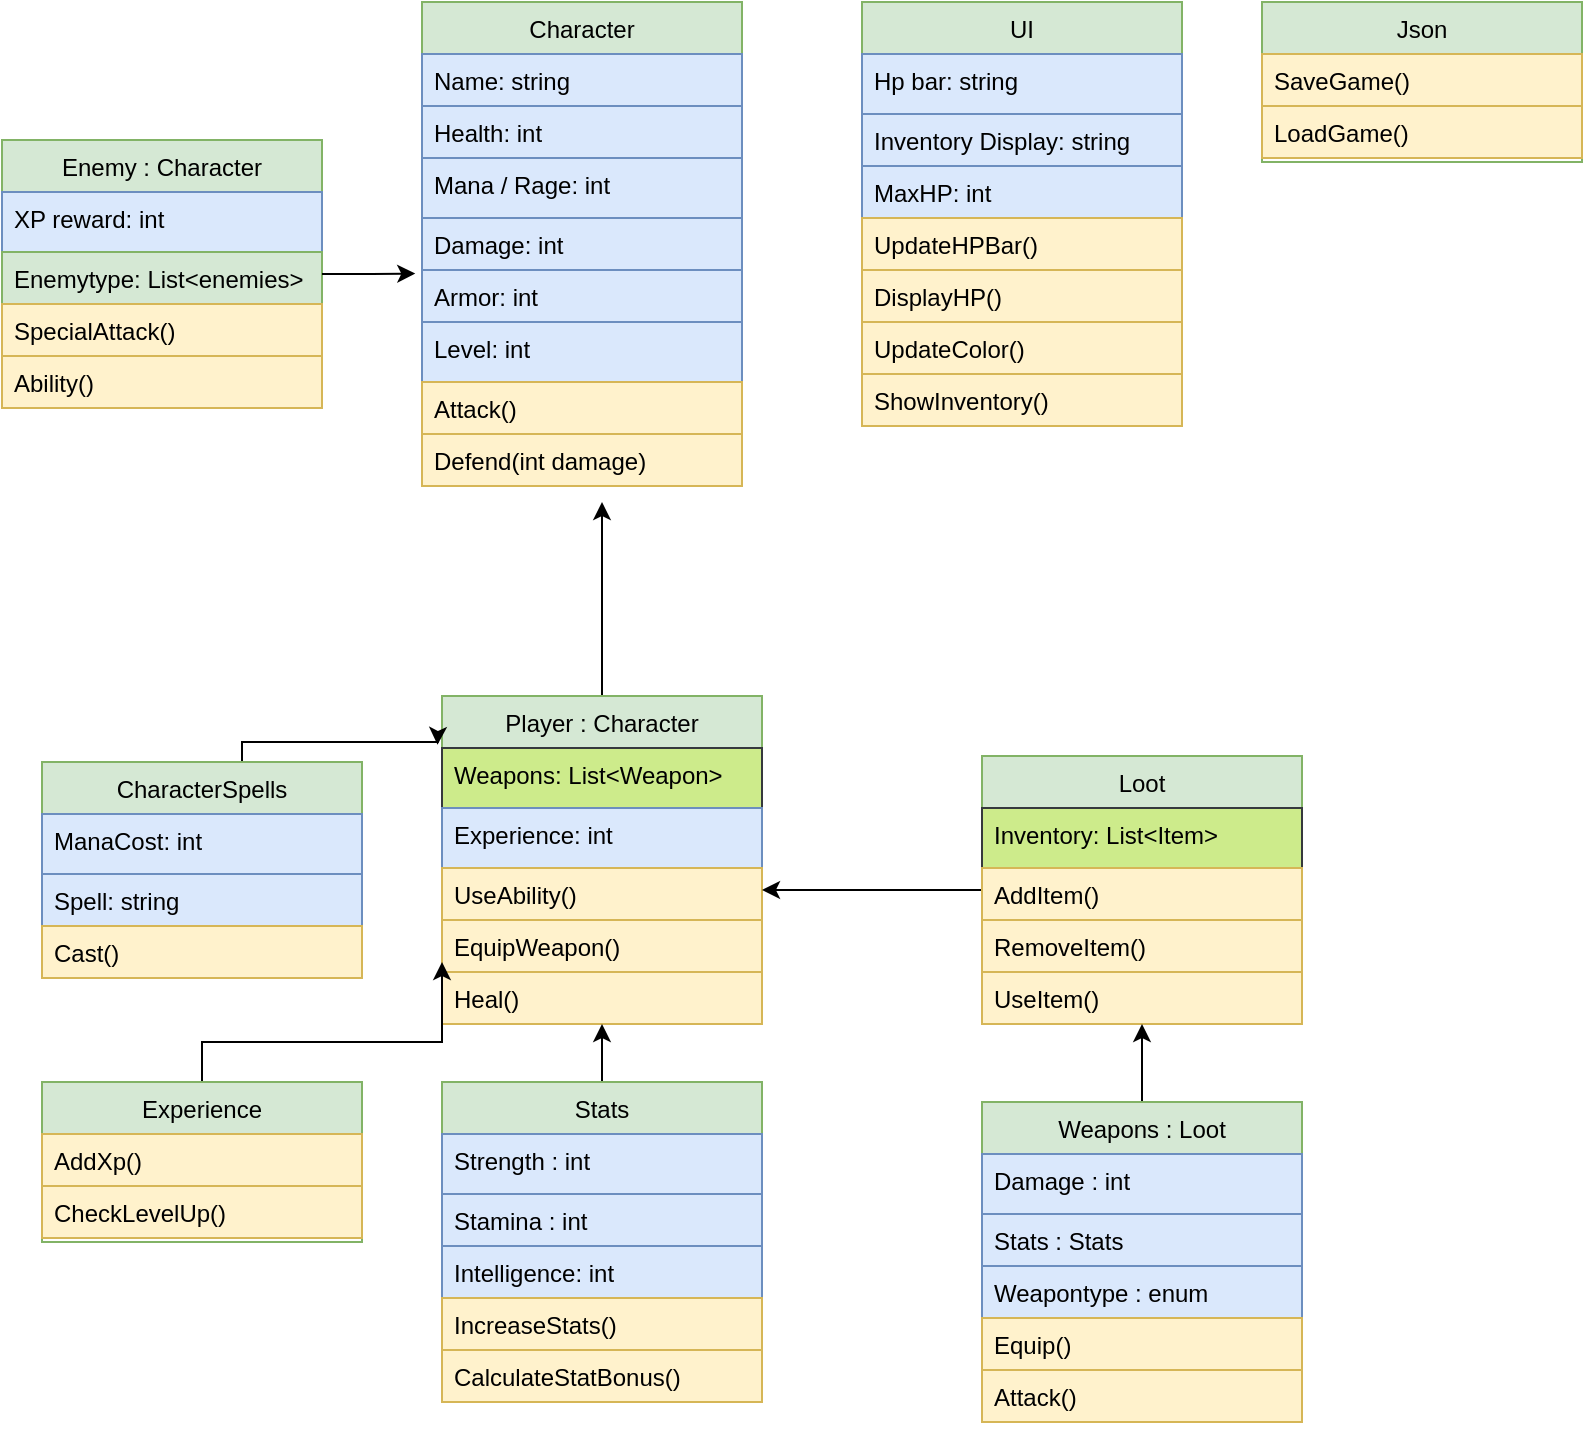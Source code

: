 <mxfile version="24.8.0">
  <diagram id="C5RBs43oDa-KdzZeNtuy" name="Page-1">
    <mxGraphModel dx="2389" dy="853" grid="1" gridSize="10" guides="1" tooltips="1" connect="1" arrows="1" fold="1" page="1" pageScale="1" pageWidth="827" pageHeight="1169" math="0" shadow="0">
      <root>
        <mxCell id="WIyWlLk6GJQsqaUBKTNV-0" />
        <mxCell id="WIyWlLk6GJQsqaUBKTNV-1" parent="WIyWlLk6GJQsqaUBKTNV-0" />
        <mxCell id="zkfFHV4jXpPFQw0GAbJ--17" value="Enemy : Character" style="swimlane;fontStyle=0;align=center;verticalAlign=top;childLayout=stackLayout;horizontal=1;startSize=26;horizontalStack=0;resizeParent=1;resizeLast=0;collapsible=1;marginBottom=0;rounded=0;shadow=0;strokeWidth=1;fillColor=#d5e8d4;strokeColor=#82b366;" parent="WIyWlLk6GJQsqaUBKTNV-1" vertex="1">
          <mxGeometry x="-190" y="199" width="160" height="134" as="geometry">
            <mxRectangle x="550" y="140" width="160" height="26" as="alternateBounds" />
          </mxGeometry>
        </mxCell>
        <mxCell id="zkfFHV4jXpPFQw0GAbJ--22" value="XP reward: int" style="text;align=left;verticalAlign=top;spacingLeft=4;spacingRight=4;overflow=hidden;rotatable=0;points=[[0,0.5],[1,0.5]];portConstraint=eastwest;rounded=0;shadow=0;html=0;fillColor=#dae8fc;strokeColor=#6c8ebf;" parent="zkfFHV4jXpPFQw0GAbJ--17" vertex="1">
          <mxGeometry y="26" width="160" height="30" as="geometry" />
        </mxCell>
        <mxCell id="nhn0MuyC_1fotS9on-xs-2" value="Enemytype: List&lt;enemies&gt; " style="text;align=left;verticalAlign=top;spacingLeft=4;spacingRight=4;overflow=hidden;rotatable=0;points=[[0,0.5],[1,0.5]];portConstraint=eastwest;fillColor=#d5e8d4;strokeColor=#82b366;" vertex="1" parent="zkfFHV4jXpPFQw0GAbJ--17">
          <mxGeometry y="56" width="160" height="26" as="geometry" />
        </mxCell>
        <mxCell id="zkfFHV4jXpPFQw0GAbJ--18" value="SpecialAttack()" style="text;align=left;verticalAlign=top;spacingLeft=4;spacingRight=4;overflow=hidden;rotatable=0;points=[[0,0.5],[1,0.5]];portConstraint=eastwest;fillColor=#fff2cc;strokeColor=#d6b656;" parent="zkfFHV4jXpPFQw0GAbJ--17" vertex="1">
          <mxGeometry y="82" width="160" height="26" as="geometry" />
        </mxCell>
        <mxCell id="zkfFHV4jXpPFQw0GAbJ--19" value="Ability()" style="text;align=left;verticalAlign=top;spacingLeft=4;spacingRight=4;overflow=hidden;rotatable=0;points=[[0,0.5],[1,0.5]];portConstraint=eastwest;rounded=0;shadow=0;html=0;fillColor=#fff2cc;strokeColor=#d6b656;" parent="zkfFHV4jXpPFQw0GAbJ--17" vertex="1">
          <mxGeometry y="108" width="160" height="26" as="geometry" />
        </mxCell>
        <mxCell id="nhn0MuyC_1fotS9on-xs-3" value="Character" style="swimlane;fontStyle=0;align=center;verticalAlign=top;childLayout=stackLayout;horizontal=1;startSize=26;horizontalStack=0;resizeParent=1;resizeLast=0;collapsible=1;marginBottom=0;rounded=0;shadow=0;strokeWidth=1;fillColor=#d5e8d4;strokeColor=#82b366;" vertex="1" parent="WIyWlLk6GJQsqaUBKTNV-1">
          <mxGeometry x="20" y="130" width="160" height="242" as="geometry">
            <mxRectangle x="550" y="140" width="160" height="26" as="alternateBounds" />
          </mxGeometry>
        </mxCell>
        <mxCell id="nhn0MuyC_1fotS9on-xs-4" value="Name: string" style="text;align=left;verticalAlign=top;spacingLeft=4;spacingRight=4;overflow=hidden;rotatable=0;points=[[0,0.5],[1,0.5]];portConstraint=eastwest;fillColor=#dae8fc;strokeColor=#6c8ebf;" vertex="1" parent="nhn0MuyC_1fotS9on-xs-3">
          <mxGeometry y="26" width="160" height="26" as="geometry" />
        </mxCell>
        <mxCell id="nhn0MuyC_1fotS9on-xs-5" value="Health: int" style="text;align=left;verticalAlign=top;spacingLeft=4;spacingRight=4;overflow=hidden;rotatable=0;points=[[0,0.5],[1,0.5]];portConstraint=eastwest;rounded=0;shadow=0;html=0;fillColor=#dae8fc;strokeColor=#6c8ebf;" vertex="1" parent="nhn0MuyC_1fotS9on-xs-3">
          <mxGeometry y="52" width="160" height="26" as="geometry" />
        </mxCell>
        <mxCell id="nhn0MuyC_1fotS9on-xs-8" value="Mana / Rage: int" style="text;align=left;verticalAlign=top;spacingLeft=4;spacingRight=4;overflow=hidden;rotatable=0;points=[[0,0.5],[1,0.5]];portConstraint=eastwest;rounded=0;shadow=0;html=0;fillColor=#dae8fc;strokeColor=#6c8ebf;" vertex="1" parent="nhn0MuyC_1fotS9on-xs-3">
          <mxGeometry y="78" width="160" height="30" as="geometry" />
        </mxCell>
        <mxCell id="nhn0MuyC_1fotS9on-xs-6" value="Damage: int" style="text;align=left;verticalAlign=top;spacingLeft=4;spacingRight=4;overflow=hidden;rotatable=0;points=[[0,0.5],[1,0.5]];portConstraint=eastwest;rounded=0;shadow=0;html=0;fillColor=#dae8fc;strokeColor=#6c8ebf;" vertex="1" parent="nhn0MuyC_1fotS9on-xs-3">
          <mxGeometry y="108" width="160" height="26" as="geometry" />
        </mxCell>
        <mxCell id="nhn0MuyC_1fotS9on-xs-7" value="Armor: int" style="text;align=left;verticalAlign=top;spacingLeft=4;spacingRight=4;overflow=hidden;rotatable=0;points=[[0,0.5],[1,0.5]];portConstraint=eastwest;rounded=0;shadow=0;html=0;fillColor=#dae8fc;strokeColor=#6c8ebf;" vertex="1" parent="nhn0MuyC_1fotS9on-xs-3">
          <mxGeometry y="134" width="160" height="26" as="geometry" />
        </mxCell>
        <mxCell id="nhn0MuyC_1fotS9on-xs-17" value="Level: int" style="text;align=left;verticalAlign=top;spacingLeft=4;spacingRight=4;overflow=hidden;rotatable=0;points=[[0,0.5],[1,0.5]];portConstraint=eastwest;rounded=0;shadow=0;html=0;fillColor=#dae8fc;strokeColor=#6c8ebf;" vertex="1" parent="nhn0MuyC_1fotS9on-xs-3">
          <mxGeometry y="160" width="160" height="30" as="geometry" />
        </mxCell>
        <mxCell id="zkfFHV4jXpPFQw0GAbJ--24" value="Attack()" style="text;align=left;verticalAlign=top;spacingLeft=4;spacingRight=4;overflow=hidden;rotatable=0;points=[[0,0.5],[1,0.5]];portConstraint=eastwest;fillColor=#fff2cc;strokeColor=#d6b656;" parent="nhn0MuyC_1fotS9on-xs-3" vertex="1">
          <mxGeometry y="190" width="160" height="26" as="geometry" />
        </mxCell>
        <mxCell id="nhn0MuyC_1fotS9on-xs-1" value="Defend(int damage)" style="text;align=left;verticalAlign=top;spacingLeft=4;spacingRight=4;overflow=hidden;rotatable=0;points=[[0,0.5],[1,0.5]];portConstraint=eastwest;fillColor=#fff2cc;strokeColor=#d6b656;" vertex="1" parent="nhn0MuyC_1fotS9on-xs-3">
          <mxGeometry y="216" width="160" height="26" as="geometry" />
        </mxCell>
        <mxCell id="nhn0MuyC_1fotS9on-xs-98" style="edgeStyle=orthogonalEdgeStyle;rounded=0;orthogonalLoop=1;jettySize=auto;html=1;" edge="1" parent="WIyWlLk6GJQsqaUBKTNV-1" source="nhn0MuyC_1fotS9on-xs-23">
          <mxGeometry relative="1" as="geometry">
            <mxPoint x="110" y="380" as="targetPoint" />
          </mxGeometry>
        </mxCell>
        <mxCell id="nhn0MuyC_1fotS9on-xs-23" value="Player : Character" style="swimlane;fontStyle=0;align=center;verticalAlign=top;childLayout=stackLayout;horizontal=1;startSize=26;horizontalStack=0;resizeParent=1;resizeLast=0;collapsible=1;marginBottom=0;rounded=0;shadow=0;strokeWidth=1;fillColor=#d5e8d4;strokeColor=#82b366;" vertex="1" parent="WIyWlLk6GJQsqaUBKTNV-1">
          <mxGeometry x="30" y="477" width="160" height="164" as="geometry">
            <mxRectangle x="550" y="140" width="160" height="26" as="alternateBounds" />
          </mxGeometry>
        </mxCell>
        <mxCell id="nhn0MuyC_1fotS9on-xs-0" value="Weapons: List&lt;Weapon&gt;" style="text;align=left;verticalAlign=top;spacingLeft=4;spacingRight=4;overflow=hidden;rotatable=0;points=[[0,0.5],[1,0.5]];portConstraint=eastwest;rounded=0;shadow=0;html=0;fillColor=#cdeb8b;strokeColor=#36393d;" vertex="1" parent="nhn0MuyC_1fotS9on-xs-23">
          <mxGeometry y="26" width="160" height="30" as="geometry" />
        </mxCell>
        <mxCell id="nhn0MuyC_1fotS9on-xs-16" value="Experience: int&#xa;" style="text;align=left;verticalAlign=top;spacingLeft=4;spacingRight=4;overflow=hidden;rotatable=0;points=[[0,0.5],[1,0.5]];portConstraint=eastwest;rounded=0;shadow=0;html=0;fillColor=#dae8fc;strokeColor=#6c8ebf;" vertex="1" parent="nhn0MuyC_1fotS9on-xs-23">
          <mxGeometry y="56" width="160" height="30" as="geometry" />
        </mxCell>
        <mxCell id="nhn0MuyC_1fotS9on-xs-27" value="UseAbility()" style="text;align=left;verticalAlign=top;spacingLeft=4;spacingRight=4;overflow=hidden;rotatable=0;points=[[0,0.5],[1,0.5]];portConstraint=eastwest;fillColor=#fff2cc;strokeColor=#d6b656;" vertex="1" parent="nhn0MuyC_1fotS9on-xs-23">
          <mxGeometry y="86" width="160" height="26" as="geometry" />
        </mxCell>
        <mxCell id="nhn0MuyC_1fotS9on-xs-28" value="EquipWeapon()" style="text;align=left;verticalAlign=top;spacingLeft=4;spacingRight=4;overflow=hidden;rotatable=0;points=[[0,0.5],[1,0.5]];portConstraint=eastwest;rounded=0;shadow=0;html=0;fillColor=#fff2cc;strokeColor=#d6b656;" vertex="1" parent="nhn0MuyC_1fotS9on-xs-23">
          <mxGeometry y="112" width="160" height="26" as="geometry" />
        </mxCell>
        <mxCell id="nhn0MuyC_1fotS9on-xs-20" value="Heal()" style="text;align=left;verticalAlign=top;spacingLeft=4;spacingRight=4;overflow=hidden;rotatable=0;points=[[0,0.5],[1,0.5]];portConstraint=eastwest;fillColor=#fff2cc;strokeColor=#d6b656;" vertex="1" parent="nhn0MuyC_1fotS9on-xs-23">
          <mxGeometry y="138" width="160" height="26" as="geometry" />
        </mxCell>
        <mxCell id="nhn0MuyC_1fotS9on-xs-101" style="edgeStyle=orthogonalEdgeStyle;rounded=0;orthogonalLoop=1;jettySize=auto;html=1;" edge="1" parent="nhn0MuyC_1fotS9on-xs-23">
          <mxGeometry relative="1" as="geometry">
            <mxPoint x="-120" y="206" as="sourcePoint" />
            <mxPoint y="133" as="targetPoint" />
            <Array as="points">
              <mxPoint x="-120" y="173" />
              <mxPoint y="173" />
            </Array>
          </mxGeometry>
        </mxCell>
        <mxCell id="nhn0MuyC_1fotS9on-xs-30" value="Experience" style="swimlane;fontStyle=0;align=center;verticalAlign=top;childLayout=stackLayout;horizontal=1;startSize=26;horizontalStack=0;resizeParent=1;resizeLast=0;collapsible=1;marginBottom=0;rounded=0;shadow=0;strokeWidth=1;fillColor=#d5e8d4;strokeColor=#82b366;" vertex="1" parent="WIyWlLk6GJQsqaUBKTNV-1">
          <mxGeometry x="-170" y="670" width="160" height="80" as="geometry">
            <mxRectangle x="550" y="140" width="160" height="26" as="alternateBounds" />
          </mxGeometry>
        </mxCell>
        <mxCell id="nhn0MuyC_1fotS9on-xs-33" value="AddXp()" style="text;align=left;verticalAlign=top;spacingLeft=4;spacingRight=4;overflow=hidden;rotatable=0;points=[[0,0.5],[1,0.5]];portConstraint=eastwest;fillColor=#fff2cc;strokeColor=#d6b656;" vertex="1" parent="nhn0MuyC_1fotS9on-xs-30">
          <mxGeometry y="26" width="160" height="26" as="geometry" />
        </mxCell>
        <mxCell id="nhn0MuyC_1fotS9on-xs-34" value="CheckLevelUp()" style="text;align=left;verticalAlign=top;spacingLeft=4;spacingRight=4;overflow=hidden;rotatable=0;points=[[0,0.5],[1,0.5]];portConstraint=eastwest;rounded=0;shadow=0;html=0;fillColor=#fff2cc;strokeColor=#d6b656;" vertex="1" parent="nhn0MuyC_1fotS9on-xs-30">
          <mxGeometry y="52" width="160" height="26" as="geometry" />
        </mxCell>
        <mxCell id="nhn0MuyC_1fotS9on-xs-96" style="edgeStyle=orthogonalEdgeStyle;rounded=0;orthogonalLoop=1;jettySize=auto;html=1;entryX=0.5;entryY=1;entryDx=0;entryDy=0;" edge="1" parent="WIyWlLk6GJQsqaUBKTNV-1" source="nhn0MuyC_1fotS9on-xs-35" target="nhn0MuyC_1fotS9on-xs-23">
          <mxGeometry relative="1" as="geometry" />
        </mxCell>
        <mxCell id="nhn0MuyC_1fotS9on-xs-35" value="Stats" style="swimlane;fontStyle=0;align=center;verticalAlign=top;childLayout=stackLayout;horizontal=1;startSize=26;horizontalStack=0;resizeParent=1;resizeLast=0;collapsible=1;marginBottom=0;rounded=0;shadow=0;strokeWidth=1;fillColor=#d5e8d4;strokeColor=#82b366;" vertex="1" parent="WIyWlLk6GJQsqaUBKTNV-1">
          <mxGeometry x="30" y="670" width="160" height="160" as="geometry">
            <mxRectangle x="550" y="140" width="160" height="26" as="alternateBounds" />
          </mxGeometry>
        </mxCell>
        <mxCell id="nhn0MuyC_1fotS9on-xs-36" value="Strength : int" style="text;align=left;verticalAlign=top;spacingLeft=4;spacingRight=4;overflow=hidden;rotatable=0;points=[[0,0.5],[1,0.5]];portConstraint=eastwest;rounded=0;shadow=0;html=0;fillColor=#dae8fc;strokeColor=#6c8ebf;" vertex="1" parent="nhn0MuyC_1fotS9on-xs-35">
          <mxGeometry y="26" width="160" height="30" as="geometry" />
        </mxCell>
        <mxCell id="nhn0MuyC_1fotS9on-xs-37" value="Stamina : int" style="text;align=left;verticalAlign=top;spacingLeft=4;spacingRight=4;overflow=hidden;rotatable=0;points=[[0,0.5],[1,0.5]];portConstraint=eastwest;fillColor=#dae8fc;strokeColor=#6c8ebf;" vertex="1" parent="nhn0MuyC_1fotS9on-xs-35">
          <mxGeometry y="56" width="160" height="26" as="geometry" />
        </mxCell>
        <mxCell id="zkfFHV4jXpPFQw0GAbJ--21" value="Intelligence: int" style="text;align=left;verticalAlign=top;spacingLeft=4;spacingRight=4;overflow=hidden;rotatable=0;points=[[0,0.5],[1,0.5]];portConstraint=eastwest;rounded=0;shadow=0;html=0;fillColor=#dae8fc;strokeColor=#6c8ebf;" parent="nhn0MuyC_1fotS9on-xs-35" vertex="1">
          <mxGeometry y="82" width="160" height="26" as="geometry" />
        </mxCell>
        <mxCell id="nhn0MuyC_1fotS9on-xs-38" value="IncreaseStats()" style="text;align=left;verticalAlign=top;spacingLeft=4;spacingRight=4;overflow=hidden;rotatable=0;points=[[0,0.5],[1,0.5]];portConstraint=eastwest;fillColor=#fff2cc;strokeColor=#d6b656;" vertex="1" parent="nhn0MuyC_1fotS9on-xs-35">
          <mxGeometry y="108" width="160" height="26" as="geometry" />
        </mxCell>
        <mxCell id="nhn0MuyC_1fotS9on-xs-39" value="CalculateStatBonus()" style="text;align=left;verticalAlign=top;spacingLeft=4;spacingRight=4;overflow=hidden;rotatable=0;points=[[0,0.5],[1,0.5]];portConstraint=eastwest;rounded=0;shadow=0;html=0;fillColor=#fff2cc;strokeColor=#d6b656;" vertex="1" parent="nhn0MuyC_1fotS9on-xs-35">
          <mxGeometry y="134" width="160" height="26" as="geometry" />
        </mxCell>
        <mxCell id="nhn0MuyC_1fotS9on-xs-43" value="UI" style="swimlane;fontStyle=0;align=center;verticalAlign=top;childLayout=stackLayout;horizontal=1;startSize=26;horizontalStack=0;resizeParent=1;resizeLast=0;collapsible=1;marginBottom=0;rounded=0;shadow=0;strokeWidth=1;fillColor=#d5e8d4;strokeColor=#82b366;" vertex="1" parent="WIyWlLk6GJQsqaUBKTNV-1">
          <mxGeometry x="240" y="130" width="160" height="212" as="geometry">
            <mxRectangle x="550" y="140" width="160" height="26" as="alternateBounds" />
          </mxGeometry>
        </mxCell>
        <mxCell id="nhn0MuyC_1fotS9on-xs-44" value="Hp bar: string" style="text;align=left;verticalAlign=top;spacingLeft=4;spacingRight=4;overflow=hidden;rotatable=0;points=[[0,0.5],[1,0.5]];portConstraint=eastwest;rounded=0;shadow=0;html=0;fillColor=#dae8fc;strokeColor=#6c8ebf;" vertex="1" parent="nhn0MuyC_1fotS9on-xs-43">
          <mxGeometry y="26" width="160" height="30" as="geometry" />
        </mxCell>
        <mxCell id="nhn0MuyC_1fotS9on-xs-46" value="Inventory Display: string" style="text;align=left;verticalAlign=top;spacingLeft=4;spacingRight=4;overflow=hidden;rotatable=0;points=[[0,0.5],[1,0.5]];portConstraint=eastwest;rounded=0;shadow=0;html=0;fillColor=#dae8fc;strokeColor=#6c8ebf;" vertex="1" parent="nhn0MuyC_1fotS9on-xs-43">
          <mxGeometry y="56" width="160" height="26" as="geometry" />
        </mxCell>
        <mxCell id="nhn0MuyC_1fotS9on-xs-52" value="MaxHP: int" style="text;align=left;verticalAlign=top;spacingLeft=4;spacingRight=4;overflow=hidden;rotatable=0;points=[[0,0.5],[1,0.5]];portConstraint=eastwest;rounded=0;shadow=0;html=0;fillColor=#dae8fc;strokeColor=#6c8ebf;" vertex="1" parent="nhn0MuyC_1fotS9on-xs-43">
          <mxGeometry y="82" width="160" height="26" as="geometry" />
        </mxCell>
        <mxCell id="nhn0MuyC_1fotS9on-xs-47" value="UpdateHPBar()" style="text;align=left;verticalAlign=top;spacingLeft=4;spacingRight=4;overflow=hidden;rotatable=0;points=[[0,0.5],[1,0.5]];portConstraint=eastwest;fillColor=#fff2cc;strokeColor=#d6b656;" vertex="1" parent="nhn0MuyC_1fotS9on-xs-43">
          <mxGeometry y="108" width="160" height="26" as="geometry" />
        </mxCell>
        <mxCell id="nhn0MuyC_1fotS9on-xs-54" value="DisplayHP()" style="text;align=left;verticalAlign=top;spacingLeft=4;spacingRight=4;overflow=hidden;rotatable=0;points=[[0,0.5],[1,0.5]];portConstraint=eastwest;rounded=0;shadow=0;html=0;fillColor=#fff2cc;strokeColor=#d6b656;" vertex="1" parent="nhn0MuyC_1fotS9on-xs-43">
          <mxGeometry y="134" width="160" height="26" as="geometry" />
        </mxCell>
        <mxCell id="nhn0MuyC_1fotS9on-xs-53" value="UpdateColor()" style="text;align=left;verticalAlign=top;spacingLeft=4;spacingRight=4;overflow=hidden;rotatable=0;points=[[0,0.5],[1,0.5]];portConstraint=eastwest;fillColor=#fff2cc;strokeColor=#d6b656;" vertex="1" parent="nhn0MuyC_1fotS9on-xs-43">
          <mxGeometry y="160" width="160" height="26" as="geometry" />
        </mxCell>
        <mxCell id="nhn0MuyC_1fotS9on-xs-48" value="ShowInventory()" style="text;align=left;verticalAlign=top;spacingLeft=4;spacingRight=4;overflow=hidden;rotatable=0;points=[[0,0.5],[1,0.5]];portConstraint=eastwest;rounded=0;shadow=0;html=0;fillColor=#fff2cc;strokeColor=#d6b656;" vertex="1" parent="nhn0MuyC_1fotS9on-xs-43">
          <mxGeometry y="186" width="160" height="26" as="geometry" />
        </mxCell>
        <mxCell id="nhn0MuyC_1fotS9on-xs-99" style="edgeStyle=orthogonalEdgeStyle;rounded=0;orthogonalLoop=1;jettySize=auto;html=1;" edge="1" parent="WIyWlLk6GJQsqaUBKTNV-1" source="nhn0MuyC_1fotS9on-xs-61">
          <mxGeometry relative="1" as="geometry">
            <mxPoint x="190" y="574" as="targetPoint" />
          </mxGeometry>
        </mxCell>
        <mxCell id="nhn0MuyC_1fotS9on-xs-61" value="Loot" style="swimlane;fontStyle=0;align=center;verticalAlign=top;childLayout=stackLayout;horizontal=1;startSize=26;horizontalStack=0;resizeParent=1;resizeLast=0;collapsible=1;marginBottom=0;rounded=0;shadow=0;strokeWidth=1;fillColor=#d5e8d4;strokeColor=#82b366;" vertex="1" parent="WIyWlLk6GJQsqaUBKTNV-1">
          <mxGeometry x="300" y="507" width="160" height="134" as="geometry">
            <mxRectangle x="550" y="140" width="160" height="26" as="alternateBounds" />
          </mxGeometry>
        </mxCell>
        <mxCell id="nhn0MuyC_1fotS9on-xs-62" value="Inventory: List&lt;Item&gt;" style="text;align=left;verticalAlign=top;spacingLeft=4;spacingRight=4;overflow=hidden;rotatable=0;points=[[0,0.5],[1,0.5]];portConstraint=eastwest;rounded=0;shadow=0;html=0;fillColor=#cdeb8b;strokeColor=#36393d;" vertex="1" parent="nhn0MuyC_1fotS9on-xs-61">
          <mxGeometry y="26" width="160" height="30" as="geometry" />
        </mxCell>
        <mxCell id="nhn0MuyC_1fotS9on-xs-64" value="AddItem()" style="text;align=left;verticalAlign=top;spacingLeft=4;spacingRight=4;overflow=hidden;rotatable=0;points=[[0,0.5],[1,0.5]];portConstraint=eastwest;fillColor=#fff2cc;strokeColor=#d6b656;" vertex="1" parent="nhn0MuyC_1fotS9on-xs-61">
          <mxGeometry y="56" width="160" height="26" as="geometry" />
        </mxCell>
        <mxCell id="nhn0MuyC_1fotS9on-xs-65" value="RemoveItem()" style="text;align=left;verticalAlign=top;spacingLeft=4;spacingRight=4;overflow=hidden;rotatable=0;points=[[0,0.5],[1,0.5]];portConstraint=eastwest;rounded=0;shadow=0;html=0;fillColor=#fff2cc;strokeColor=#d6b656;" vertex="1" parent="nhn0MuyC_1fotS9on-xs-61">
          <mxGeometry y="82" width="160" height="26" as="geometry" />
        </mxCell>
        <mxCell id="nhn0MuyC_1fotS9on-xs-63" value="UseItem()" style="text;align=left;verticalAlign=top;spacingLeft=4;spacingRight=4;overflow=hidden;rotatable=0;points=[[0,0.5],[1,0.5]];portConstraint=eastwest;rounded=0;shadow=0;html=0;fillColor=#fff2cc;strokeColor=#d6b656;" vertex="1" parent="nhn0MuyC_1fotS9on-xs-61">
          <mxGeometry y="108" width="160" height="26" as="geometry" />
        </mxCell>
        <mxCell id="nhn0MuyC_1fotS9on-xs-73" style="edgeStyle=orthogonalEdgeStyle;rounded=0;orthogonalLoop=1;jettySize=auto;html=1;entryX=-0.014;entryY=0.149;entryDx=0;entryDy=0;entryPerimeter=0;" edge="1" parent="WIyWlLk6GJQsqaUBKTNV-1" source="nhn0MuyC_1fotS9on-xs-68" target="nhn0MuyC_1fotS9on-xs-23">
          <mxGeometry relative="1" as="geometry">
            <mxPoint x="10" y="500" as="targetPoint" />
            <Array as="points">
              <mxPoint x="-70" y="500" />
              <mxPoint x="28" y="500" />
            </Array>
          </mxGeometry>
        </mxCell>
        <mxCell id="nhn0MuyC_1fotS9on-xs-68" value="CharacterSpells" style="swimlane;fontStyle=0;align=center;verticalAlign=top;childLayout=stackLayout;horizontal=1;startSize=26;horizontalStack=0;resizeParent=1;resizeLast=0;collapsible=1;marginBottom=0;rounded=0;shadow=0;strokeWidth=1;fillColor=#d5e8d4;strokeColor=#82b366;" vertex="1" parent="WIyWlLk6GJQsqaUBKTNV-1">
          <mxGeometry x="-170" y="510" width="160" height="108" as="geometry">
            <mxRectangle x="550" y="140" width="160" height="26" as="alternateBounds" />
          </mxGeometry>
        </mxCell>
        <mxCell id="nhn0MuyC_1fotS9on-xs-69" value="ManaCost: int" style="text;align=left;verticalAlign=top;spacingLeft=4;spacingRight=4;overflow=hidden;rotatable=0;points=[[0,0.5],[1,0.5]];portConstraint=eastwest;rounded=0;shadow=0;html=0;fillColor=#dae8fc;strokeColor=#6c8ebf;" vertex="1" parent="nhn0MuyC_1fotS9on-xs-68">
          <mxGeometry y="26" width="160" height="30" as="geometry" />
        </mxCell>
        <mxCell id="nhn0MuyC_1fotS9on-xs-70" value="Spell: string" style="text;align=left;verticalAlign=top;spacingLeft=4;spacingRight=4;overflow=hidden;rotatable=0;points=[[0,0.5],[1,0.5]];portConstraint=eastwest;rounded=0;shadow=0;html=0;fillColor=#dae8fc;strokeColor=#6c8ebf;" vertex="1" parent="nhn0MuyC_1fotS9on-xs-68">
          <mxGeometry y="56" width="160" height="26" as="geometry" />
        </mxCell>
        <mxCell id="nhn0MuyC_1fotS9on-xs-71" value="Cast()" style="text;align=left;verticalAlign=top;spacingLeft=4;spacingRight=4;overflow=hidden;rotatable=0;points=[[0,0.5],[1,0.5]];portConstraint=eastwest;fillColor=#fff2cc;strokeColor=#d6b656;" vertex="1" parent="nhn0MuyC_1fotS9on-xs-68">
          <mxGeometry y="82" width="160" height="26" as="geometry" />
        </mxCell>
        <mxCell id="nhn0MuyC_1fotS9on-xs-82" style="edgeStyle=orthogonalEdgeStyle;rounded=0;orthogonalLoop=1;jettySize=auto;html=1;entryX=0.5;entryY=1;entryDx=0;entryDy=0;" edge="1" parent="WIyWlLk6GJQsqaUBKTNV-1" source="nhn0MuyC_1fotS9on-xs-74" target="nhn0MuyC_1fotS9on-xs-61">
          <mxGeometry relative="1" as="geometry" />
        </mxCell>
        <mxCell id="nhn0MuyC_1fotS9on-xs-74" value="Weapons : Loot" style="swimlane;fontStyle=0;align=center;verticalAlign=top;childLayout=stackLayout;horizontal=1;startSize=26;horizontalStack=0;resizeParent=1;resizeLast=0;collapsible=1;marginBottom=0;rounded=0;shadow=0;strokeWidth=1;fillColor=#d5e8d4;strokeColor=#82b366;" vertex="1" parent="WIyWlLk6GJQsqaUBKTNV-1">
          <mxGeometry x="300" y="680" width="160" height="160" as="geometry">
            <mxRectangle x="550" y="140" width="160" height="26" as="alternateBounds" />
          </mxGeometry>
        </mxCell>
        <mxCell id="nhn0MuyC_1fotS9on-xs-75" value="Damage : int" style="text;align=left;verticalAlign=top;spacingLeft=4;spacingRight=4;overflow=hidden;rotatable=0;points=[[0,0.5],[1,0.5]];portConstraint=eastwest;rounded=0;shadow=0;html=0;fillColor=#dae8fc;strokeColor=#6c8ebf;" vertex="1" parent="nhn0MuyC_1fotS9on-xs-74">
          <mxGeometry y="26" width="160" height="30" as="geometry" />
        </mxCell>
        <mxCell id="nhn0MuyC_1fotS9on-xs-79" value="Stats : Stats" style="text;align=left;verticalAlign=top;spacingLeft=4;spacingRight=4;overflow=hidden;rotatable=0;points=[[0,0.5],[1,0.5]];portConstraint=eastwest;rounded=0;shadow=0;html=0;fillColor=#dae8fc;strokeColor=#6c8ebf;" vertex="1" parent="nhn0MuyC_1fotS9on-xs-74">
          <mxGeometry y="56" width="160" height="26" as="geometry" />
        </mxCell>
        <mxCell id="nhn0MuyC_1fotS9on-xs-76" value="Weapontype : enum" style="text;align=left;verticalAlign=top;spacingLeft=4;spacingRight=4;overflow=hidden;rotatable=0;points=[[0,0.5],[1,0.5]];portConstraint=eastwest;rounded=0;shadow=0;html=0;fillColor=#dae8fc;strokeColor=#6c8ebf;" vertex="1" parent="nhn0MuyC_1fotS9on-xs-74">
          <mxGeometry y="82" width="160" height="26" as="geometry" />
        </mxCell>
        <mxCell id="nhn0MuyC_1fotS9on-xs-77" value="Equip()" style="text;align=left;verticalAlign=top;spacingLeft=4;spacingRight=4;overflow=hidden;rotatable=0;points=[[0,0.5],[1,0.5]];portConstraint=eastwest;fillColor=#fff2cc;strokeColor=#d6b656;" vertex="1" parent="nhn0MuyC_1fotS9on-xs-74">
          <mxGeometry y="108" width="160" height="26" as="geometry" />
        </mxCell>
        <mxCell id="nhn0MuyC_1fotS9on-xs-78" value="Attack()" style="text;align=left;verticalAlign=top;spacingLeft=4;spacingRight=4;overflow=hidden;rotatable=0;points=[[0,0.5],[1,0.5]];portConstraint=eastwest;rounded=0;shadow=0;html=0;fillColor=#fff2cc;strokeColor=#d6b656;" vertex="1" parent="nhn0MuyC_1fotS9on-xs-74">
          <mxGeometry y="134" width="160" height="26" as="geometry" />
        </mxCell>
        <mxCell id="nhn0MuyC_1fotS9on-xs-89" value="Json" style="swimlane;fontStyle=0;align=center;verticalAlign=top;childLayout=stackLayout;horizontal=1;startSize=26;horizontalStack=0;resizeParent=1;resizeLast=0;collapsible=1;marginBottom=0;rounded=0;shadow=0;strokeWidth=1;fillColor=#d5e8d4;strokeColor=#82b366;" vertex="1" parent="WIyWlLk6GJQsqaUBKTNV-1">
          <mxGeometry x="440" y="130" width="160" height="80" as="geometry">
            <mxRectangle x="550" y="140" width="160" height="26" as="alternateBounds" />
          </mxGeometry>
        </mxCell>
        <mxCell id="nhn0MuyC_1fotS9on-xs-90" value="SaveGame()" style="text;align=left;verticalAlign=top;spacingLeft=4;spacingRight=4;overflow=hidden;rotatable=0;points=[[0,0.5],[1,0.5]];portConstraint=eastwest;fillColor=#fff2cc;strokeColor=#d6b656;" vertex="1" parent="nhn0MuyC_1fotS9on-xs-89">
          <mxGeometry y="26" width="160" height="26" as="geometry" />
        </mxCell>
        <mxCell id="nhn0MuyC_1fotS9on-xs-91" value="LoadGame()" style="text;align=left;verticalAlign=top;spacingLeft=4;spacingRight=4;overflow=hidden;rotatable=0;points=[[0,0.5],[1,0.5]];portConstraint=eastwest;rounded=0;shadow=0;html=0;fillColor=#fff2cc;strokeColor=#d6b656;" vertex="1" parent="nhn0MuyC_1fotS9on-xs-89">
          <mxGeometry y="52" width="160" height="26" as="geometry" />
        </mxCell>
        <mxCell id="nhn0MuyC_1fotS9on-xs-103" style="edgeStyle=orthogonalEdgeStyle;rounded=0;orthogonalLoop=1;jettySize=auto;html=1;entryX=-0.021;entryY=0.069;entryDx=0;entryDy=0;entryPerimeter=0;" edge="1" parent="WIyWlLk6GJQsqaUBKTNV-1" source="zkfFHV4jXpPFQw0GAbJ--17" target="nhn0MuyC_1fotS9on-xs-7">
          <mxGeometry relative="1" as="geometry" />
        </mxCell>
      </root>
    </mxGraphModel>
  </diagram>
</mxfile>
